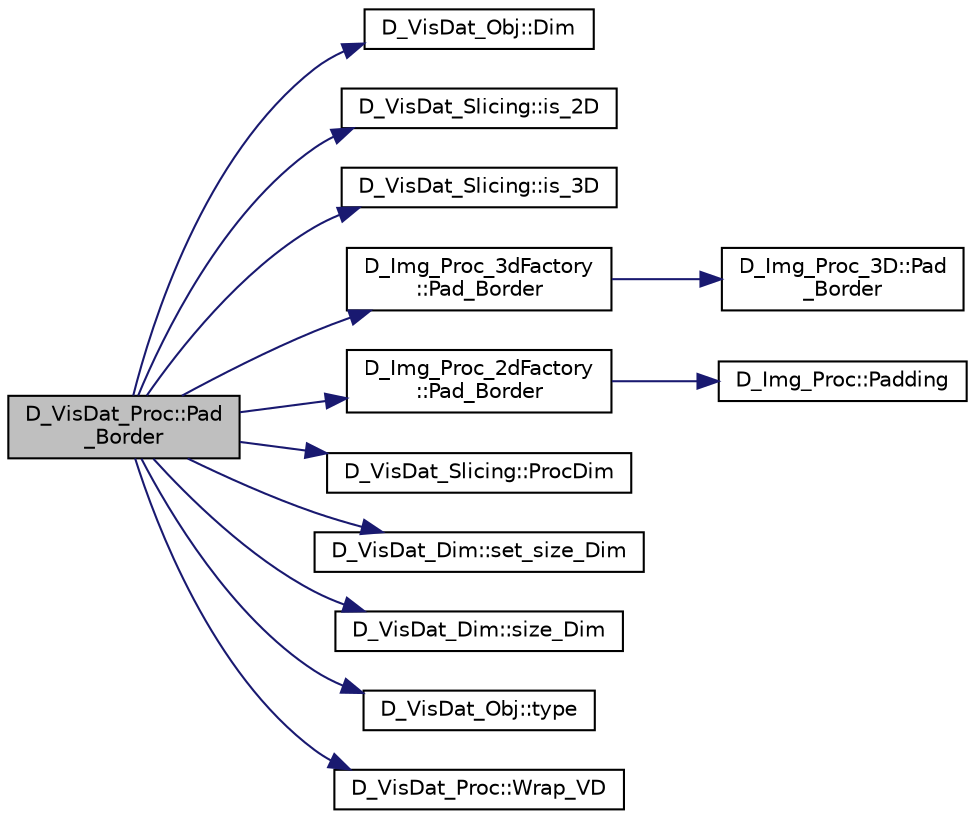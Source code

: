 digraph "D_VisDat_Proc::Pad_Border"
{
 // LATEX_PDF_SIZE
  edge [fontname="Helvetica",fontsize="10",labelfontname="Helvetica",labelfontsize="10"];
  node [fontname="Helvetica",fontsize="10",shape=record];
  rankdir="LR";
  Node1 [label="D_VisDat_Proc::Pad\l_Border",height=0.2,width=0.4,color="black", fillcolor="grey75", style="filled", fontcolor="black",tooltip=" "];
  Node1 -> Node2 [color="midnightblue",fontsize="10",style="solid"];
  Node2 [label="D_VisDat_Obj::Dim",height=0.2,width=0.4,color="black", fillcolor="white", style="filled",URL="$class_d___vis_dat___obj.html#a9b255993f402cca1b61ca82beae51b20",tooltip=" "];
  Node1 -> Node3 [color="midnightblue",fontsize="10",style="solid"];
  Node3 [label="D_VisDat_Slicing::is_2D",height=0.2,width=0.4,color="black", fillcolor="white", style="filled",URL="$class_d___vis_dat___slicing.html#a6e5f7f2a4448f135c77a06e04f678974",tooltip=" "];
  Node1 -> Node4 [color="midnightblue",fontsize="10",style="solid"];
  Node4 [label="D_VisDat_Slicing::is_3D",height=0.2,width=0.4,color="black", fillcolor="white", style="filled",URL="$class_d___vis_dat___slicing.html#aaee4f94d06e8e78ddab184e343eedc5e",tooltip=" "];
  Node1 -> Node5 [color="midnightblue",fontsize="10",style="solid"];
  Node5 [label="D_Img_Proc_3dFactory\l::Pad_Border",height=0.2,width=0.4,color="black", fillcolor="white", style="filled",URL="$class_d___img___proc__3d_factory.html#ab76da571a0a7ea5ed8761b193a16eb89",tooltip=" "];
  Node5 -> Node6 [color="midnightblue",fontsize="10",style="solid"];
  Node6 [label="D_Img_Proc_3D::Pad\l_Border",height=0.2,width=0.4,color="black", fillcolor="white", style="filled",URL="$class_d___img___proc__3_d.html#affd0f67f25819e340f3ce56ba49c4edb",tooltip=" "];
  Node1 -> Node7 [color="midnightblue",fontsize="10",style="solid"];
  Node7 [label="D_Img_Proc_2dFactory\l::Pad_Border",height=0.2,width=0.4,color="black", fillcolor="white", style="filled",URL="$class_d___img___proc__2d_factory.html#ae18ebce4d5b9ebd695408379d42718e2",tooltip=" "];
  Node7 -> Node8 [color="midnightblue",fontsize="10",style="solid"];
  Node8 [label="D_Img_Proc::Padding",height=0.2,width=0.4,color="black", fillcolor="white", style="filled",URL="$class_d___img___proc.html#a722d985072ba953a6fc7cfa100a0eaaf",tooltip=" "];
  Node1 -> Node9 [color="midnightblue",fontsize="10",style="solid"];
  Node9 [label="D_VisDat_Slicing::ProcDim",height=0.2,width=0.4,color="black", fillcolor="white", style="filled",URL="$class_d___vis_dat___slicing.html#a61efa043cf1e281c936ca5492a4fe582",tooltip=" "];
  Node1 -> Node10 [color="midnightblue",fontsize="10",style="solid"];
  Node10 [label="D_VisDat_Dim::set_size_Dim",height=0.2,width=0.4,color="black", fillcolor="white", style="filled",URL="$class_d___vis_dat___dim.html#ae1bac764d701742e01b39fecb9a3050e",tooltip=" "];
  Node1 -> Node11 [color="midnightblue",fontsize="10",style="solid"];
  Node11 [label="D_VisDat_Dim::size_Dim",height=0.2,width=0.4,color="black", fillcolor="white", style="filled",URL="$class_d___vis_dat___dim.html#af266339e1a363caf7d20a01997ceed9f",tooltip=" "];
  Node1 -> Node12 [color="midnightblue",fontsize="10",style="solid"];
  Node12 [label="D_VisDat_Obj::type",height=0.2,width=0.4,color="black", fillcolor="white", style="filled",URL="$class_d___vis_dat___obj.html#ac5826459ed7f3f1cd6a3a5ff89d4fbc8",tooltip=" "];
  Node1 -> Node13 [color="midnightblue",fontsize="10",style="solid"];
  Node13 [label="D_VisDat_Proc::Wrap_VD",height=0.2,width=0.4,color="black", fillcolor="white", style="filled",URL="$class_d___vis_dat___proc.html#a08a25f3f05db4e112c651456fd1ae7e5",tooltip=" "];
}
